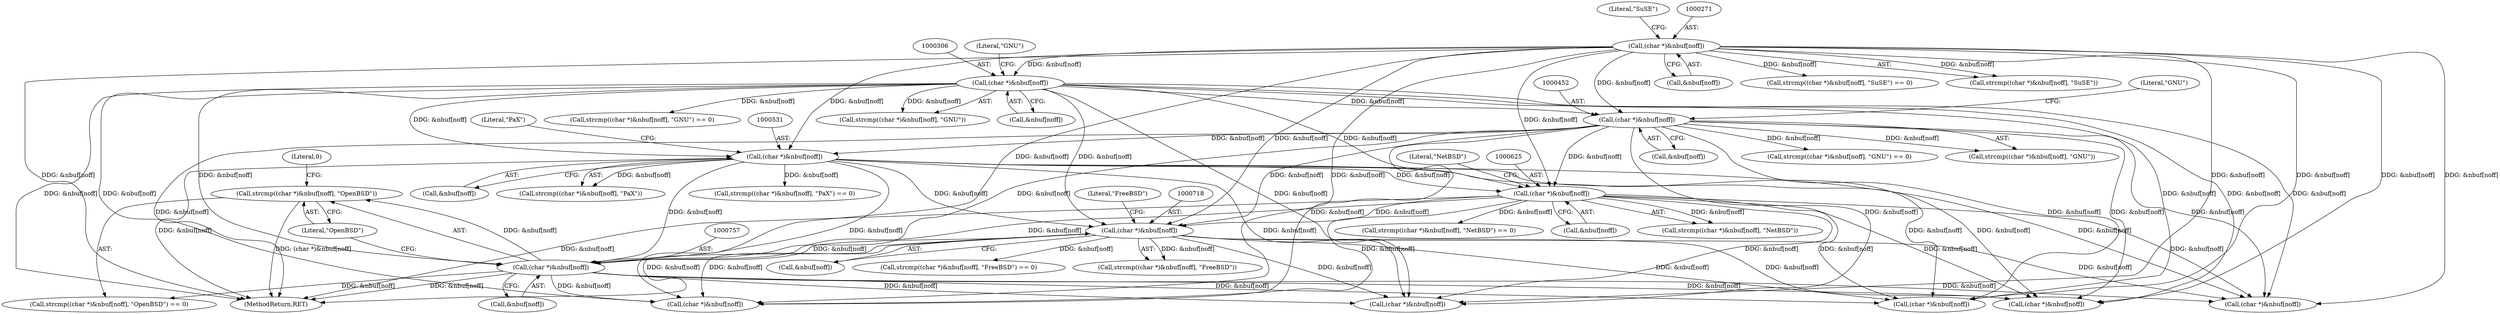 digraph "0_file_39c7ac1106be844a5296d3eb5971946cc09ffda0@API" {
"1000755" [label="(Call,strcmp((char *)&nbuf[noff], \"OpenBSD\"))"];
"1000756" [label="(Call,(char *)&nbuf[noff])"];
"1000624" [label="(Call,(char *)&nbuf[noff])"];
"1000305" [label="(Call,(char *)&nbuf[noff])"];
"1000270" [label="(Call,(char *)&nbuf[noff])"];
"1000451" [label="(Call,(char *)&nbuf[noff])"];
"1000530" [label="(Call,(char *)&nbuf[noff])"];
"1000717" [label="(Call,(char *)&nbuf[noff])"];
"1000624" [label="(Call,(char *)&nbuf[noff])"];
"1000925" [label="(Call,(char *)&nbuf[noff])"];
"1000272" [label="(Call,&nbuf[noff])"];
"1000449" [label="(Call,strcmp((char *)&nbuf[noff], \"GNU\") == 0)"];
"1000457" [label="(Literal,\"GNU\")"];
"1000268" [label="(Call,strcmp((char *)&nbuf[noff], \"SuSE\") == 0)"];
"1000528" [label="(Call,strcmp((char *)&nbuf[noff], \"PaX\") == 0)"];
"1000622" [label="(Call,strcmp((char *)&nbuf[noff], \"NetBSD\") == 0)"];
"1000270" [label="(Call,(char *)&nbuf[noff])"];
"1000756" [label="(Call,(char *)&nbuf[noff])"];
"1000630" [label="(Literal,\"NetBSD\")"];
"1000754" [label="(Call,strcmp((char *)&nbuf[noff], \"OpenBSD\") == 0)"];
"1000311" [label="(Literal,\"GNU\")"];
"1001237" [label="(MethodReturn,RET)"];
"1000906" [label="(Call,(char *)&nbuf[noff])"];
"1000755" [label="(Call,strcmp((char *)&nbuf[noff], \"OpenBSD\"))"];
"1000715" [label="(Call,strcmp((char *)&nbuf[noff], \"FreeBSD\") == 0)"];
"1000530" [label="(Call,(char *)&nbuf[noff])"];
"1000626" [label="(Call,&nbuf[noff])"];
"1000717" [label="(Call,(char *)&nbuf[noff])"];
"1000276" [label="(Literal,\"SuSE\")"];
"1000305" [label="(Call,(char *)&nbuf[noff])"];
"1000450" [label="(Call,strcmp((char *)&nbuf[noff], \"GNU\"))"];
"1000758" [label="(Call,&nbuf[noff])"];
"1000532" [label="(Call,&nbuf[noff])"];
"1000716" [label="(Call,strcmp((char *)&nbuf[noff], \"FreeBSD\"))"];
"1000763" [label="(Literal,0)"];
"1000303" [label="(Call,strcmp((char *)&nbuf[noff], \"GNU\") == 0)"];
"1000304" [label="(Call,strcmp((char *)&nbuf[noff], \"GNU\"))"];
"1000307" [label="(Call,&nbuf[noff])"];
"1000269" [label="(Call,strcmp((char *)&nbuf[noff], \"SuSE\"))"];
"1000453" [label="(Call,&nbuf[noff])"];
"1000719" [label="(Call,&nbuf[noff])"];
"1000623" [label="(Call,strcmp((char *)&nbuf[noff], \"NetBSD\"))"];
"1000529" [label="(Call,strcmp((char *)&nbuf[noff], \"PaX\"))"];
"1000536" [label="(Literal,\"PaX\")"];
"1000451" [label="(Call,(char *)&nbuf[noff])"];
"1000795" [label="(Call,(char *)&nbuf[noff])"];
"1000723" [label="(Literal,\"FreeBSD\")"];
"1000872" [label="(Call,(char *)&nbuf[noff])"];
"1000762" [label="(Literal,\"OpenBSD\")"];
"1000887" [label="(Call,(char *)&nbuf[noff])"];
"1000755" -> "1000754"  [label="AST: "];
"1000755" -> "1000762"  [label="CFG: "];
"1000756" -> "1000755"  [label="AST: "];
"1000762" -> "1000755"  [label="AST: "];
"1000763" -> "1000755"  [label="CFG: "];
"1000755" -> "1001237"  [label="DDG: (char *)&nbuf[noff]"];
"1000756" -> "1000755"  [label="DDG: &nbuf[noff]"];
"1000756" -> "1000758"  [label="CFG: "];
"1000757" -> "1000756"  [label="AST: "];
"1000758" -> "1000756"  [label="AST: "];
"1000762" -> "1000756"  [label="CFG: "];
"1000756" -> "1001237"  [label="DDG: &nbuf[noff]"];
"1000756" -> "1000754"  [label="DDG: &nbuf[noff]"];
"1000624" -> "1000756"  [label="DDG: &nbuf[noff]"];
"1000305" -> "1000756"  [label="DDG: &nbuf[noff]"];
"1000270" -> "1000756"  [label="DDG: &nbuf[noff]"];
"1000530" -> "1000756"  [label="DDG: &nbuf[noff]"];
"1000451" -> "1000756"  [label="DDG: &nbuf[noff]"];
"1000717" -> "1000756"  [label="DDG: &nbuf[noff]"];
"1000756" -> "1000795"  [label="DDG: &nbuf[noff]"];
"1000756" -> "1000872"  [label="DDG: &nbuf[noff]"];
"1000756" -> "1000887"  [label="DDG: &nbuf[noff]"];
"1000756" -> "1000906"  [label="DDG: &nbuf[noff]"];
"1000756" -> "1000925"  [label="DDG: &nbuf[noff]"];
"1000624" -> "1000623"  [label="AST: "];
"1000624" -> "1000626"  [label="CFG: "];
"1000625" -> "1000624"  [label="AST: "];
"1000626" -> "1000624"  [label="AST: "];
"1000630" -> "1000624"  [label="CFG: "];
"1000624" -> "1001237"  [label="DDG: &nbuf[noff]"];
"1000624" -> "1000622"  [label="DDG: &nbuf[noff]"];
"1000624" -> "1000623"  [label="DDG: &nbuf[noff]"];
"1000305" -> "1000624"  [label="DDG: &nbuf[noff]"];
"1000451" -> "1000624"  [label="DDG: &nbuf[noff]"];
"1000270" -> "1000624"  [label="DDG: &nbuf[noff]"];
"1000530" -> "1000624"  [label="DDG: &nbuf[noff]"];
"1000624" -> "1000717"  [label="DDG: &nbuf[noff]"];
"1000624" -> "1000795"  [label="DDG: &nbuf[noff]"];
"1000624" -> "1000872"  [label="DDG: &nbuf[noff]"];
"1000624" -> "1000887"  [label="DDG: &nbuf[noff]"];
"1000624" -> "1000906"  [label="DDG: &nbuf[noff]"];
"1000624" -> "1000925"  [label="DDG: &nbuf[noff]"];
"1000305" -> "1000304"  [label="AST: "];
"1000305" -> "1000307"  [label="CFG: "];
"1000306" -> "1000305"  [label="AST: "];
"1000307" -> "1000305"  [label="AST: "];
"1000311" -> "1000305"  [label="CFG: "];
"1000305" -> "1001237"  [label="DDG: &nbuf[noff]"];
"1000305" -> "1000303"  [label="DDG: &nbuf[noff]"];
"1000305" -> "1000304"  [label="DDG: &nbuf[noff]"];
"1000270" -> "1000305"  [label="DDG: &nbuf[noff]"];
"1000305" -> "1000451"  [label="DDG: &nbuf[noff]"];
"1000305" -> "1000530"  [label="DDG: &nbuf[noff]"];
"1000305" -> "1000717"  [label="DDG: &nbuf[noff]"];
"1000305" -> "1000795"  [label="DDG: &nbuf[noff]"];
"1000305" -> "1000872"  [label="DDG: &nbuf[noff]"];
"1000305" -> "1000887"  [label="DDG: &nbuf[noff]"];
"1000305" -> "1000906"  [label="DDG: &nbuf[noff]"];
"1000305" -> "1000925"  [label="DDG: &nbuf[noff]"];
"1000270" -> "1000269"  [label="AST: "];
"1000270" -> "1000272"  [label="CFG: "];
"1000271" -> "1000270"  [label="AST: "];
"1000272" -> "1000270"  [label="AST: "];
"1000276" -> "1000270"  [label="CFG: "];
"1000270" -> "1001237"  [label="DDG: &nbuf[noff]"];
"1000270" -> "1000268"  [label="DDG: &nbuf[noff]"];
"1000270" -> "1000269"  [label="DDG: &nbuf[noff]"];
"1000270" -> "1000451"  [label="DDG: &nbuf[noff]"];
"1000270" -> "1000530"  [label="DDG: &nbuf[noff]"];
"1000270" -> "1000717"  [label="DDG: &nbuf[noff]"];
"1000270" -> "1000795"  [label="DDG: &nbuf[noff]"];
"1000270" -> "1000872"  [label="DDG: &nbuf[noff]"];
"1000270" -> "1000887"  [label="DDG: &nbuf[noff]"];
"1000270" -> "1000906"  [label="DDG: &nbuf[noff]"];
"1000270" -> "1000925"  [label="DDG: &nbuf[noff]"];
"1000451" -> "1000450"  [label="AST: "];
"1000451" -> "1000453"  [label="CFG: "];
"1000452" -> "1000451"  [label="AST: "];
"1000453" -> "1000451"  [label="AST: "];
"1000457" -> "1000451"  [label="CFG: "];
"1000451" -> "1001237"  [label="DDG: &nbuf[noff]"];
"1000451" -> "1000449"  [label="DDG: &nbuf[noff]"];
"1000451" -> "1000450"  [label="DDG: &nbuf[noff]"];
"1000451" -> "1000530"  [label="DDG: &nbuf[noff]"];
"1000451" -> "1000717"  [label="DDG: &nbuf[noff]"];
"1000451" -> "1000795"  [label="DDG: &nbuf[noff]"];
"1000451" -> "1000872"  [label="DDG: &nbuf[noff]"];
"1000451" -> "1000887"  [label="DDG: &nbuf[noff]"];
"1000451" -> "1000906"  [label="DDG: &nbuf[noff]"];
"1000451" -> "1000925"  [label="DDG: &nbuf[noff]"];
"1000530" -> "1000529"  [label="AST: "];
"1000530" -> "1000532"  [label="CFG: "];
"1000531" -> "1000530"  [label="AST: "];
"1000532" -> "1000530"  [label="AST: "];
"1000536" -> "1000530"  [label="CFG: "];
"1000530" -> "1001237"  [label="DDG: &nbuf[noff]"];
"1000530" -> "1000528"  [label="DDG: &nbuf[noff]"];
"1000530" -> "1000529"  [label="DDG: &nbuf[noff]"];
"1000530" -> "1000717"  [label="DDG: &nbuf[noff]"];
"1000530" -> "1000795"  [label="DDG: &nbuf[noff]"];
"1000530" -> "1000872"  [label="DDG: &nbuf[noff]"];
"1000530" -> "1000887"  [label="DDG: &nbuf[noff]"];
"1000530" -> "1000906"  [label="DDG: &nbuf[noff]"];
"1000530" -> "1000925"  [label="DDG: &nbuf[noff]"];
"1000717" -> "1000716"  [label="AST: "];
"1000717" -> "1000719"  [label="CFG: "];
"1000718" -> "1000717"  [label="AST: "];
"1000719" -> "1000717"  [label="AST: "];
"1000723" -> "1000717"  [label="CFG: "];
"1000717" -> "1001237"  [label="DDG: &nbuf[noff]"];
"1000717" -> "1000715"  [label="DDG: &nbuf[noff]"];
"1000717" -> "1000716"  [label="DDG: &nbuf[noff]"];
"1000717" -> "1000795"  [label="DDG: &nbuf[noff]"];
"1000717" -> "1000872"  [label="DDG: &nbuf[noff]"];
"1000717" -> "1000887"  [label="DDG: &nbuf[noff]"];
"1000717" -> "1000906"  [label="DDG: &nbuf[noff]"];
"1000717" -> "1000925"  [label="DDG: &nbuf[noff]"];
}
